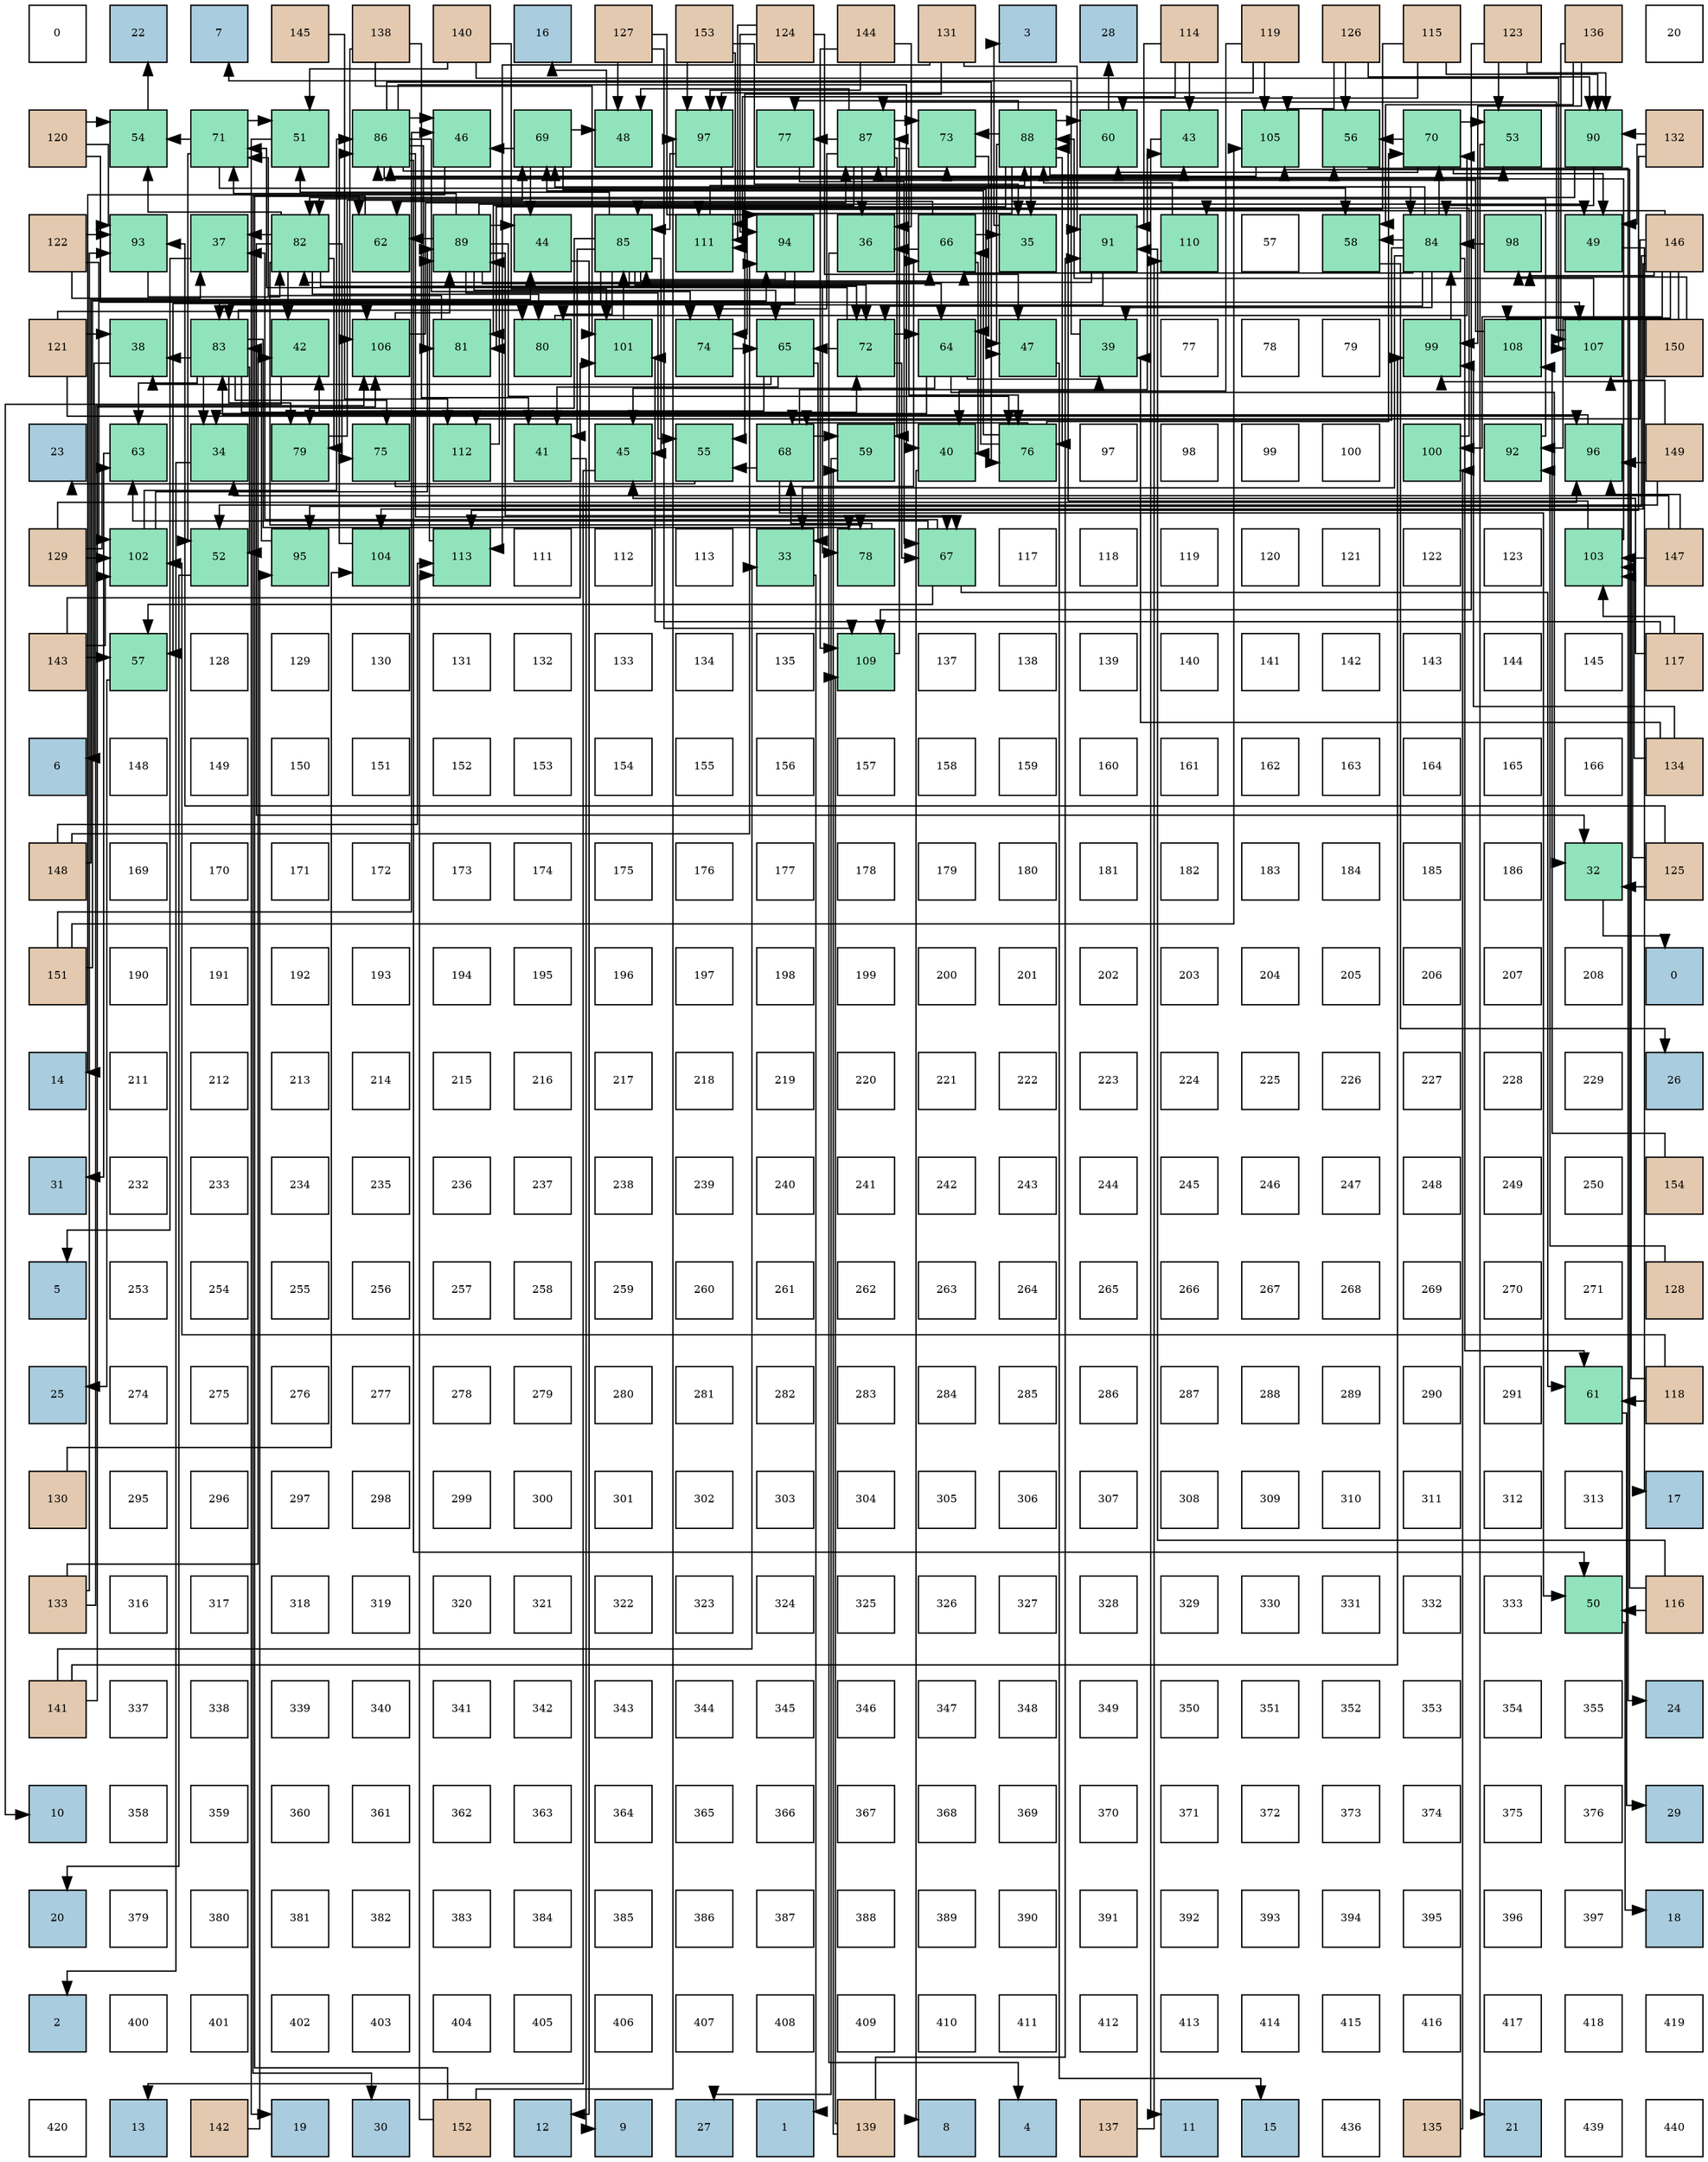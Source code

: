 digraph layout{
 rankdir=TB;
 splines=ortho;
 node [style=filled shape=square fixedsize=true width=0.6];
0[label="0", fontsize=8, fillcolor="#ffffff"];
1[label="22", fontsize=8, fillcolor="#a9ccde"];
2[label="7", fontsize=8, fillcolor="#a9ccde"];
3[label="145", fontsize=8, fillcolor="#e3c9af"];
4[label="138", fontsize=8, fillcolor="#e3c9af"];
5[label="140", fontsize=8, fillcolor="#e3c9af"];
6[label="16", fontsize=8, fillcolor="#a9ccde"];
7[label="127", fontsize=8, fillcolor="#e3c9af"];
8[label="153", fontsize=8, fillcolor="#e3c9af"];
9[label="124", fontsize=8, fillcolor="#e3c9af"];
10[label="144", fontsize=8, fillcolor="#e3c9af"];
11[label="131", fontsize=8, fillcolor="#e3c9af"];
12[label="3", fontsize=8, fillcolor="#a9ccde"];
13[label="28", fontsize=8, fillcolor="#a9ccde"];
14[label="114", fontsize=8, fillcolor="#e3c9af"];
15[label="119", fontsize=8, fillcolor="#e3c9af"];
16[label="126", fontsize=8, fillcolor="#e3c9af"];
17[label="115", fontsize=8, fillcolor="#e3c9af"];
18[label="123", fontsize=8, fillcolor="#e3c9af"];
19[label="136", fontsize=8, fillcolor="#e3c9af"];
20[label="20", fontsize=8, fillcolor="#ffffff"];
21[label="120", fontsize=8, fillcolor="#e3c9af"];
22[label="54", fontsize=8, fillcolor="#91e3bb"];
23[label="71", fontsize=8, fillcolor="#91e3bb"];
24[label="51", fontsize=8, fillcolor="#91e3bb"];
25[label="86", fontsize=8, fillcolor="#91e3bb"];
26[label="46", fontsize=8, fillcolor="#91e3bb"];
27[label="69", fontsize=8, fillcolor="#91e3bb"];
28[label="48", fontsize=8, fillcolor="#91e3bb"];
29[label="97", fontsize=8, fillcolor="#91e3bb"];
30[label="77", fontsize=8, fillcolor="#91e3bb"];
31[label="87", fontsize=8, fillcolor="#91e3bb"];
32[label="73", fontsize=8, fillcolor="#91e3bb"];
33[label="88", fontsize=8, fillcolor="#91e3bb"];
34[label="60", fontsize=8, fillcolor="#91e3bb"];
35[label="43", fontsize=8, fillcolor="#91e3bb"];
36[label="105", fontsize=8, fillcolor="#91e3bb"];
37[label="56", fontsize=8, fillcolor="#91e3bb"];
38[label="70", fontsize=8, fillcolor="#91e3bb"];
39[label="53", fontsize=8, fillcolor="#91e3bb"];
40[label="90", fontsize=8, fillcolor="#91e3bb"];
41[label="132", fontsize=8, fillcolor="#e3c9af"];
42[label="122", fontsize=8, fillcolor="#e3c9af"];
43[label="93", fontsize=8, fillcolor="#91e3bb"];
44[label="37", fontsize=8, fillcolor="#91e3bb"];
45[label="82", fontsize=8, fillcolor="#91e3bb"];
46[label="62", fontsize=8, fillcolor="#91e3bb"];
47[label="89", fontsize=8, fillcolor="#91e3bb"];
48[label="44", fontsize=8, fillcolor="#91e3bb"];
49[label="85", fontsize=8, fillcolor="#91e3bb"];
50[label="111", fontsize=8, fillcolor="#91e3bb"];
51[label="94", fontsize=8, fillcolor="#91e3bb"];
52[label="36", fontsize=8, fillcolor="#91e3bb"];
53[label="66", fontsize=8, fillcolor="#91e3bb"];
54[label="35", fontsize=8, fillcolor="#91e3bb"];
55[label="91", fontsize=8, fillcolor="#91e3bb"];
56[label="110", fontsize=8, fillcolor="#91e3bb"];
57[label="57", fontsize=8, fillcolor="#ffffff"];
58[label="58", fontsize=8, fillcolor="#91e3bb"];
59[label="84", fontsize=8, fillcolor="#91e3bb"];
60[label="98", fontsize=8, fillcolor="#91e3bb"];
61[label="49", fontsize=8, fillcolor="#91e3bb"];
62[label="146", fontsize=8, fillcolor="#e3c9af"];
63[label="121", fontsize=8, fillcolor="#e3c9af"];
64[label="38", fontsize=8, fillcolor="#91e3bb"];
65[label="83", fontsize=8, fillcolor="#91e3bb"];
66[label="42", fontsize=8, fillcolor="#91e3bb"];
67[label="106", fontsize=8, fillcolor="#91e3bb"];
68[label="81", fontsize=8, fillcolor="#91e3bb"];
69[label="80", fontsize=8, fillcolor="#91e3bb"];
70[label="101", fontsize=8, fillcolor="#91e3bb"];
71[label="74", fontsize=8, fillcolor="#91e3bb"];
72[label="65", fontsize=8, fillcolor="#91e3bb"];
73[label="72", fontsize=8, fillcolor="#91e3bb"];
74[label="64", fontsize=8, fillcolor="#91e3bb"];
75[label="47", fontsize=8, fillcolor="#91e3bb"];
76[label="39", fontsize=8, fillcolor="#91e3bb"];
77[label="77", fontsize=8, fillcolor="#ffffff"];
78[label="78", fontsize=8, fillcolor="#ffffff"];
79[label="79", fontsize=8, fillcolor="#ffffff"];
80[label="99", fontsize=8, fillcolor="#91e3bb"];
81[label="108", fontsize=8, fillcolor="#91e3bb"];
82[label="107", fontsize=8, fillcolor="#91e3bb"];
83[label="150", fontsize=8, fillcolor="#e3c9af"];
84[label="23", fontsize=8, fillcolor="#a9ccde"];
85[label="63", fontsize=8, fillcolor="#91e3bb"];
86[label="34", fontsize=8, fillcolor="#91e3bb"];
87[label="79", fontsize=8, fillcolor="#91e3bb"];
88[label="75", fontsize=8, fillcolor="#91e3bb"];
89[label="112", fontsize=8, fillcolor="#91e3bb"];
90[label="41", fontsize=8, fillcolor="#91e3bb"];
91[label="45", fontsize=8, fillcolor="#91e3bb"];
92[label="55", fontsize=8, fillcolor="#91e3bb"];
93[label="68", fontsize=8, fillcolor="#91e3bb"];
94[label="59", fontsize=8, fillcolor="#91e3bb"];
95[label="40", fontsize=8, fillcolor="#91e3bb"];
96[label="76", fontsize=8, fillcolor="#91e3bb"];
97[label="97", fontsize=8, fillcolor="#ffffff"];
98[label="98", fontsize=8, fillcolor="#ffffff"];
99[label="99", fontsize=8, fillcolor="#ffffff"];
100[label="100", fontsize=8, fillcolor="#ffffff"];
101[label="100", fontsize=8, fillcolor="#91e3bb"];
102[label="92", fontsize=8, fillcolor="#91e3bb"];
103[label="96", fontsize=8, fillcolor="#91e3bb"];
104[label="149", fontsize=8, fillcolor="#e3c9af"];
105[label="129", fontsize=8, fillcolor="#e3c9af"];
106[label="102", fontsize=8, fillcolor="#91e3bb"];
107[label="52", fontsize=8, fillcolor="#91e3bb"];
108[label="95", fontsize=8, fillcolor="#91e3bb"];
109[label="104", fontsize=8, fillcolor="#91e3bb"];
110[label="113", fontsize=8, fillcolor="#91e3bb"];
111[label="111", fontsize=8, fillcolor="#ffffff"];
112[label="112", fontsize=8, fillcolor="#ffffff"];
113[label="113", fontsize=8, fillcolor="#ffffff"];
114[label="33", fontsize=8, fillcolor="#91e3bb"];
115[label="78", fontsize=8, fillcolor="#91e3bb"];
116[label="67", fontsize=8, fillcolor="#91e3bb"];
117[label="117", fontsize=8, fillcolor="#ffffff"];
118[label="118", fontsize=8, fillcolor="#ffffff"];
119[label="119", fontsize=8, fillcolor="#ffffff"];
120[label="120", fontsize=8, fillcolor="#ffffff"];
121[label="121", fontsize=8, fillcolor="#ffffff"];
122[label="122", fontsize=8, fillcolor="#ffffff"];
123[label="123", fontsize=8, fillcolor="#ffffff"];
124[label="103", fontsize=8, fillcolor="#91e3bb"];
125[label="147", fontsize=8, fillcolor="#e3c9af"];
126[label="143", fontsize=8, fillcolor="#e3c9af"];
127[label="57", fontsize=8, fillcolor="#91e3bb"];
128[label="128", fontsize=8, fillcolor="#ffffff"];
129[label="129", fontsize=8, fillcolor="#ffffff"];
130[label="130", fontsize=8, fillcolor="#ffffff"];
131[label="131", fontsize=8, fillcolor="#ffffff"];
132[label="132", fontsize=8, fillcolor="#ffffff"];
133[label="133", fontsize=8, fillcolor="#ffffff"];
134[label="134", fontsize=8, fillcolor="#ffffff"];
135[label="135", fontsize=8, fillcolor="#ffffff"];
136[label="109", fontsize=8, fillcolor="#91e3bb"];
137[label="137", fontsize=8, fillcolor="#ffffff"];
138[label="138", fontsize=8, fillcolor="#ffffff"];
139[label="139", fontsize=8, fillcolor="#ffffff"];
140[label="140", fontsize=8, fillcolor="#ffffff"];
141[label="141", fontsize=8, fillcolor="#ffffff"];
142[label="142", fontsize=8, fillcolor="#ffffff"];
143[label="143", fontsize=8, fillcolor="#ffffff"];
144[label="144", fontsize=8, fillcolor="#ffffff"];
145[label="145", fontsize=8, fillcolor="#ffffff"];
146[label="117", fontsize=8, fillcolor="#e3c9af"];
147[label="6", fontsize=8, fillcolor="#a9ccde"];
148[label="148", fontsize=8, fillcolor="#ffffff"];
149[label="149", fontsize=8, fillcolor="#ffffff"];
150[label="150", fontsize=8, fillcolor="#ffffff"];
151[label="151", fontsize=8, fillcolor="#ffffff"];
152[label="152", fontsize=8, fillcolor="#ffffff"];
153[label="153", fontsize=8, fillcolor="#ffffff"];
154[label="154", fontsize=8, fillcolor="#ffffff"];
155[label="155", fontsize=8, fillcolor="#ffffff"];
156[label="156", fontsize=8, fillcolor="#ffffff"];
157[label="157", fontsize=8, fillcolor="#ffffff"];
158[label="158", fontsize=8, fillcolor="#ffffff"];
159[label="159", fontsize=8, fillcolor="#ffffff"];
160[label="160", fontsize=8, fillcolor="#ffffff"];
161[label="161", fontsize=8, fillcolor="#ffffff"];
162[label="162", fontsize=8, fillcolor="#ffffff"];
163[label="163", fontsize=8, fillcolor="#ffffff"];
164[label="164", fontsize=8, fillcolor="#ffffff"];
165[label="165", fontsize=8, fillcolor="#ffffff"];
166[label="166", fontsize=8, fillcolor="#ffffff"];
167[label="134", fontsize=8, fillcolor="#e3c9af"];
168[label="148", fontsize=8, fillcolor="#e3c9af"];
169[label="169", fontsize=8, fillcolor="#ffffff"];
170[label="170", fontsize=8, fillcolor="#ffffff"];
171[label="171", fontsize=8, fillcolor="#ffffff"];
172[label="172", fontsize=8, fillcolor="#ffffff"];
173[label="173", fontsize=8, fillcolor="#ffffff"];
174[label="174", fontsize=8, fillcolor="#ffffff"];
175[label="175", fontsize=8, fillcolor="#ffffff"];
176[label="176", fontsize=8, fillcolor="#ffffff"];
177[label="177", fontsize=8, fillcolor="#ffffff"];
178[label="178", fontsize=8, fillcolor="#ffffff"];
179[label="179", fontsize=8, fillcolor="#ffffff"];
180[label="180", fontsize=8, fillcolor="#ffffff"];
181[label="181", fontsize=8, fillcolor="#ffffff"];
182[label="182", fontsize=8, fillcolor="#ffffff"];
183[label="183", fontsize=8, fillcolor="#ffffff"];
184[label="184", fontsize=8, fillcolor="#ffffff"];
185[label="185", fontsize=8, fillcolor="#ffffff"];
186[label="186", fontsize=8, fillcolor="#ffffff"];
187[label="32", fontsize=8, fillcolor="#91e3bb"];
188[label="125", fontsize=8, fillcolor="#e3c9af"];
189[label="151", fontsize=8, fillcolor="#e3c9af"];
190[label="190", fontsize=8, fillcolor="#ffffff"];
191[label="191", fontsize=8, fillcolor="#ffffff"];
192[label="192", fontsize=8, fillcolor="#ffffff"];
193[label="193", fontsize=8, fillcolor="#ffffff"];
194[label="194", fontsize=8, fillcolor="#ffffff"];
195[label="195", fontsize=8, fillcolor="#ffffff"];
196[label="196", fontsize=8, fillcolor="#ffffff"];
197[label="197", fontsize=8, fillcolor="#ffffff"];
198[label="198", fontsize=8, fillcolor="#ffffff"];
199[label="199", fontsize=8, fillcolor="#ffffff"];
200[label="200", fontsize=8, fillcolor="#ffffff"];
201[label="201", fontsize=8, fillcolor="#ffffff"];
202[label="202", fontsize=8, fillcolor="#ffffff"];
203[label="203", fontsize=8, fillcolor="#ffffff"];
204[label="204", fontsize=8, fillcolor="#ffffff"];
205[label="205", fontsize=8, fillcolor="#ffffff"];
206[label="206", fontsize=8, fillcolor="#ffffff"];
207[label="207", fontsize=8, fillcolor="#ffffff"];
208[label="208", fontsize=8, fillcolor="#ffffff"];
209[label="0", fontsize=8, fillcolor="#a9ccde"];
210[label="14", fontsize=8, fillcolor="#a9ccde"];
211[label="211", fontsize=8, fillcolor="#ffffff"];
212[label="212", fontsize=8, fillcolor="#ffffff"];
213[label="213", fontsize=8, fillcolor="#ffffff"];
214[label="214", fontsize=8, fillcolor="#ffffff"];
215[label="215", fontsize=8, fillcolor="#ffffff"];
216[label="216", fontsize=8, fillcolor="#ffffff"];
217[label="217", fontsize=8, fillcolor="#ffffff"];
218[label="218", fontsize=8, fillcolor="#ffffff"];
219[label="219", fontsize=8, fillcolor="#ffffff"];
220[label="220", fontsize=8, fillcolor="#ffffff"];
221[label="221", fontsize=8, fillcolor="#ffffff"];
222[label="222", fontsize=8, fillcolor="#ffffff"];
223[label="223", fontsize=8, fillcolor="#ffffff"];
224[label="224", fontsize=8, fillcolor="#ffffff"];
225[label="225", fontsize=8, fillcolor="#ffffff"];
226[label="226", fontsize=8, fillcolor="#ffffff"];
227[label="227", fontsize=8, fillcolor="#ffffff"];
228[label="228", fontsize=8, fillcolor="#ffffff"];
229[label="229", fontsize=8, fillcolor="#ffffff"];
230[label="26", fontsize=8, fillcolor="#a9ccde"];
231[label="31", fontsize=8, fillcolor="#a9ccde"];
232[label="232", fontsize=8, fillcolor="#ffffff"];
233[label="233", fontsize=8, fillcolor="#ffffff"];
234[label="234", fontsize=8, fillcolor="#ffffff"];
235[label="235", fontsize=8, fillcolor="#ffffff"];
236[label="236", fontsize=8, fillcolor="#ffffff"];
237[label="237", fontsize=8, fillcolor="#ffffff"];
238[label="238", fontsize=8, fillcolor="#ffffff"];
239[label="239", fontsize=8, fillcolor="#ffffff"];
240[label="240", fontsize=8, fillcolor="#ffffff"];
241[label="241", fontsize=8, fillcolor="#ffffff"];
242[label="242", fontsize=8, fillcolor="#ffffff"];
243[label="243", fontsize=8, fillcolor="#ffffff"];
244[label="244", fontsize=8, fillcolor="#ffffff"];
245[label="245", fontsize=8, fillcolor="#ffffff"];
246[label="246", fontsize=8, fillcolor="#ffffff"];
247[label="247", fontsize=8, fillcolor="#ffffff"];
248[label="248", fontsize=8, fillcolor="#ffffff"];
249[label="249", fontsize=8, fillcolor="#ffffff"];
250[label="250", fontsize=8, fillcolor="#ffffff"];
251[label="154", fontsize=8, fillcolor="#e3c9af"];
252[label="5", fontsize=8, fillcolor="#a9ccde"];
253[label="253", fontsize=8, fillcolor="#ffffff"];
254[label="254", fontsize=8, fillcolor="#ffffff"];
255[label="255", fontsize=8, fillcolor="#ffffff"];
256[label="256", fontsize=8, fillcolor="#ffffff"];
257[label="257", fontsize=8, fillcolor="#ffffff"];
258[label="258", fontsize=8, fillcolor="#ffffff"];
259[label="259", fontsize=8, fillcolor="#ffffff"];
260[label="260", fontsize=8, fillcolor="#ffffff"];
261[label="261", fontsize=8, fillcolor="#ffffff"];
262[label="262", fontsize=8, fillcolor="#ffffff"];
263[label="263", fontsize=8, fillcolor="#ffffff"];
264[label="264", fontsize=8, fillcolor="#ffffff"];
265[label="265", fontsize=8, fillcolor="#ffffff"];
266[label="266", fontsize=8, fillcolor="#ffffff"];
267[label="267", fontsize=8, fillcolor="#ffffff"];
268[label="268", fontsize=8, fillcolor="#ffffff"];
269[label="269", fontsize=8, fillcolor="#ffffff"];
270[label="270", fontsize=8, fillcolor="#ffffff"];
271[label="271", fontsize=8, fillcolor="#ffffff"];
272[label="128", fontsize=8, fillcolor="#e3c9af"];
273[label="25", fontsize=8, fillcolor="#a9ccde"];
274[label="274", fontsize=8, fillcolor="#ffffff"];
275[label="275", fontsize=8, fillcolor="#ffffff"];
276[label="276", fontsize=8, fillcolor="#ffffff"];
277[label="277", fontsize=8, fillcolor="#ffffff"];
278[label="278", fontsize=8, fillcolor="#ffffff"];
279[label="279", fontsize=8, fillcolor="#ffffff"];
280[label="280", fontsize=8, fillcolor="#ffffff"];
281[label="281", fontsize=8, fillcolor="#ffffff"];
282[label="282", fontsize=8, fillcolor="#ffffff"];
283[label="283", fontsize=8, fillcolor="#ffffff"];
284[label="284", fontsize=8, fillcolor="#ffffff"];
285[label="285", fontsize=8, fillcolor="#ffffff"];
286[label="286", fontsize=8, fillcolor="#ffffff"];
287[label="287", fontsize=8, fillcolor="#ffffff"];
288[label="288", fontsize=8, fillcolor="#ffffff"];
289[label="289", fontsize=8, fillcolor="#ffffff"];
290[label="290", fontsize=8, fillcolor="#ffffff"];
291[label="291", fontsize=8, fillcolor="#ffffff"];
292[label="61", fontsize=8, fillcolor="#91e3bb"];
293[label="118", fontsize=8, fillcolor="#e3c9af"];
294[label="130", fontsize=8, fillcolor="#e3c9af"];
295[label="295", fontsize=8, fillcolor="#ffffff"];
296[label="296", fontsize=8, fillcolor="#ffffff"];
297[label="297", fontsize=8, fillcolor="#ffffff"];
298[label="298", fontsize=8, fillcolor="#ffffff"];
299[label="299", fontsize=8, fillcolor="#ffffff"];
300[label="300", fontsize=8, fillcolor="#ffffff"];
301[label="301", fontsize=8, fillcolor="#ffffff"];
302[label="302", fontsize=8, fillcolor="#ffffff"];
303[label="303", fontsize=8, fillcolor="#ffffff"];
304[label="304", fontsize=8, fillcolor="#ffffff"];
305[label="305", fontsize=8, fillcolor="#ffffff"];
306[label="306", fontsize=8, fillcolor="#ffffff"];
307[label="307", fontsize=8, fillcolor="#ffffff"];
308[label="308", fontsize=8, fillcolor="#ffffff"];
309[label="309", fontsize=8, fillcolor="#ffffff"];
310[label="310", fontsize=8, fillcolor="#ffffff"];
311[label="311", fontsize=8, fillcolor="#ffffff"];
312[label="312", fontsize=8, fillcolor="#ffffff"];
313[label="313", fontsize=8, fillcolor="#ffffff"];
314[label="17", fontsize=8, fillcolor="#a9ccde"];
315[label="133", fontsize=8, fillcolor="#e3c9af"];
316[label="316", fontsize=8, fillcolor="#ffffff"];
317[label="317", fontsize=8, fillcolor="#ffffff"];
318[label="318", fontsize=8, fillcolor="#ffffff"];
319[label="319", fontsize=8, fillcolor="#ffffff"];
320[label="320", fontsize=8, fillcolor="#ffffff"];
321[label="321", fontsize=8, fillcolor="#ffffff"];
322[label="322", fontsize=8, fillcolor="#ffffff"];
323[label="323", fontsize=8, fillcolor="#ffffff"];
324[label="324", fontsize=8, fillcolor="#ffffff"];
325[label="325", fontsize=8, fillcolor="#ffffff"];
326[label="326", fontsize=8, fillcolor="#ffffff"];
327[label="327", fontsize=8, fillcolor="#ffffff"];
328[label="328", fontsize=8, fillcolor="#ffffff"];
329[label="329", fontsize=8, fillcolor="#ffffff"];
330[label="330", fontsize=8, fillcolor="#ffffff"];
331[label="331", fontsize=8, fillcolor="#ffffff"];
332[label="332", fontsize=8, fillcolor="#ffffff"];
333[label="333", fontsize=8, fillcolor="#ffffff"];
334[label="50", fontsize=8, fillcolor="#91e3bb"];
335[label="116", fontsize=8, fillcolor="#e3c9af"];
336[label="141", fontsize=8, fillcolor="#e3c9af"];
337[label="337", fontsize=8, fillcolor="#ffffff"];
338[label="338", fontsize=8, fillcolor="#ffffff"];
339[label="339", fontsize=8, fillcolor="#ffffff"];
340[label="340", fontsize=8, fillcolor="#ffffff"];
341[label="341", fontsize=8, fillcolor="#ffffff"];
342[label="342", fontsize=8, fillcolor="#ffffff"];
343[label="343", fontsize=8, fillcolor="#ffffff"];
344[label="344", fontsize=8, fillcolor="#ffffff"];
345[label="345", fontsize=8, fillcolor="#ffffff"];
346[label="346", fontsize=8, fillcolor="#ffffff"];
347[label="347", fontsize=8, fillcolor="#ffffff"];
348[label="348", fontsize=8, fillcolor="#ffffff"];
349[label="349", fontsize=8, fillcolor="#ffffff"];
350[label="350", fontsize=8, fillcolor="#ffffff"];
351[label="351", fontsize=8, fillcolor="#ffffff"];
352[label="352", fontsize=8, fillcolor="#ffffff"];
353[label="353", fontsize=8, fillcolor="#ffffff"];
354[label="354", fontsize=8, fillcolor="#ffffff"];
355[label="355", fontsize=8, fillcolor="#ffffff"];
356[label="24", fontsize=8, fillcolor="#a9ccde"];
357[label="10", fontsize=8, fillcolor="#a9ccde"];
358[label="358", fontsize=8, fillcolor="#ffffff"];
359[label="359", fontsize=8, fillcolor="#ffffff"];
360[label="360", fontsize=8, fillcolor="#ffffff"];
361[label="361", fontsize=8, fillcolor="#ffffff"];
362[label="362", fontsize=8, fillcolor="#ffffff"];
363[label="363", fontsize=8, fillcolor="#ffffff"];
364[label="364", fontsize=8, fillcolor="#ffffff"];
365[label="365", fontsize=8, fillcolor="#ffffff"];
366[label="366", fontsize=8, fillcolor="#ffffff"];
367[label="367", fontsize=8, fillcolor="#ffffff"];
368[label="368", fontsize=8, fillcolor="#ffffff"];
369[label="369", fontsize=8, fillcolor="#ffffff"];
370[label="370", fontsize=8, fillcolor="#ffffff"];
371[label="371", fontsize=8, fillcolor="#ffffff"];
372[label="372", fontsize=8, fillcolor="#ffffff"];
373[label="373", fontsize=8, fillcolor="#ffffff"];
374[label="374", fontsize=8, fillcolor="#ffffff"];
375[label="375", fontsize=8, fillcolor="#ffffff"];
376[label="376", fontsize=8, fillcolor="#ffffff"];
377[label="29", fontsize=8, fillcolor="#a9ccde"];
378[label="20", fontsize=8, fillcolor="#a9ccde"];
379[label="379", fontsize=8, fillcolor="#ffffff"];
380[label="380", fontsize=8, fillcolor="#ffffff"];
381[label="381", fontsize=8, fillcolor="#ffffff"];
382[label="382", fontsize=8, fillcolor="#ffffff"];
383[label="383", fontsize=8, fillcolor="#ffffff"];
384[label="384", fontsize=8, fillcolor="#ffffff"];
385[label="385", fontsize=8, fillcolor="#ffffff"];
386[label="386", fontsize=8, fillcolor="#ffffff"];
387[label="387", fontsize=8, fillcolor="#ffffff"];
388[label="388", fontsize=8, fillcolor="#ffffff"];
389[label="389", fontsize=8, fillcolor="#ffffff"];
390[label="390", fontsize=8, fillcolor="#ffffff"];
391[label="391", fontsize=8, fillcolor="#ffffff"];
392[label="392", fontsize=8, fillcolor="#ffffff"];
393[label="393", fontsize=8, fillcolor="#ffffff"];
394[label="394", fontsize=8, fillcolor="#ffffff"];
395[label="395", fontsize=8, fillcolor="#ffffff"];
396[label="396", fontsize=8, fillcolor="#ffffff"];
397[label="397", fontsize=8, fillcolor="#ffffff"];
398[label="18", fontsize=8, fillcolor="#a9ccde"];
399[label="2", fontsize=8, fillcolor="#a9ccde"];
400[label="400", fontsize=8, fillcolor="#ffffff"];
401[label="401", fontsize=8, fillcolor="#ffffff"];
402[label="402", fontsize=8, fillcolor="#ffffff"];
403[label="403", fontsize=8, fillcolor="#ffffff"];
404[label="404", fontsize=8, fillcolor="#ffffff"];
405[label="405", fontsize=8, fillcolor="#ffffff"];
406[label="406", fontsize=8, fillcolor="#ffffff"];
407[label="407", fontsize=8, fillcolor="#ffffff"];
408[label="408", fontsize=8, fillcolor="#ffffff"];
409[label="409", fontsize=8, fillcolor="#ffffff"];
410[label="410", fontsize=8, fillcolor="#ffffff"];
411[label="411", fontsize=8, fillcolor="#ffffff"];
412[label="412", fontsize=8, fillcolor="#ffffff"];
413[label="413", fontsize=8, fillcolor="#ffffff"];
414[label="414", fontsize=8, fillcolor="#ffffff"];
415[label="415", fontsize=8, fillcolor="#ffffff"];
416[label="416", fontsize=8, fillcolor="#ffffff"];
417[label="417", fontsize=8, fillcolor="#ffffff"];
418[label="418", fontsize=8, fillcolor="#ffffff"];
419[label="419", fontsize=8, fillcolor="#ffffff"];
420[label="420", fontsize=8, fillcolor="#ffffff"];
421[label="13", fontsize=8, fillcolor="#a9ccde"];
422[label="142", fontsize=8, fillcolor="#e3c9af"];
423[label="19", fontsize=8, fillcolor="#a9ccde"];
424[label="30", fontsize=8, fillcolor="#a9ccde"];
425[label="152", fontsize=8, fillcolor="#e3c9af"];
426[label="12", fontsize=8, fillcolor="#a9ccde"];
427[label="9", fontsize=8, fillcolor="#a9ccde"];
428[label="27", fontsize=8, fillcolor="#a9ccde"];
429[label="1", fontsize=8, fillcolor="#a9ccde"];
430[label="139", fontsize=8, fillcolor="#e3c9af"];
431[label="8", fontsize=8, fillcolor="#a9ccde"];
432[label="4", fontsize=8, fillcolor="#a9ccde"];
433[label="137", fontsize=8, fillcolor="#e3c9af"];
434[label="11", fontsize=8, fillcolor="#a9ccde"];
435[label="15", fontsize=8, fillcolor="#a9ccde"];
436[label="436", fontsize=8, fillcolor="#ffffff"];
437[label="135", fontsize=8, fillcolor="#e3c9af"];
438[label="21", fontsize=8, fillcolor="#a9ccde"];
439[label="439", fontsize=8, fillcolor="#ffffff"];
440[label="440", fontsize=8, fillcolor="#ffffff"];
edge [constraint=false, style=vis];187 -> 209;
114 -> 429;
86 -> 399;
54 -> 12;
52 -> 432;
44 -> 252;
64 -> 147;
76 -> 2;
95 -> 431;
90 -> 427;
66 -> 357;
35 -> 434;
48 -> 426;
91 -> 421;
26 -> 210;
75 -> 435;
28 -> 6;
61 -> 314;
334 -> 398;
24 -> 423;
107 -> 378;
39 -> 438;
22 -> 1;
92 -> 84;
37 -> 356;
127 -> 273;
58 -> 230;
94 -> 428;
34 -> 13;
292 -> 377;
46 -> 424;
85 -> 231;
74 -> 187;
74 -> 86;
74 -> 76;
74 -> 91;
72 -> 114;
72 -> 64;
72 -> 90;
72 -> 66;
53 -> 54;
53 -> 52;
53 -> 95;
53 -> 46;
116 -> 44;
116 -> 127;
116 -> 292;
116 -> 85;
93 -> 35;
93 -> 334;
93 -> 92;
93 -> 94;
27 -> 48;
27 -> 26;
27 -> 75;
27 -> 28;
38 -> 61;
38 -> 39;
38 -> 37;
38 -> 34;
23 -> 24;
23 -> 107;
23 -> 22;
23 -> 58;
73 -> 74;
73 -> 72;
73 -> 116;
73 -> 23;
32 -> 74;
71 -> 72;
88 -> 53;
96 -> 53;
96 -> 93;
96 -> 27;
96 -> 38;
30 -> 116;
115 -> 93;
87 -> 27;
69 -> 38;
68 -> 23;
45 -> 187;
45 -> 44;
45 -> 66;
45 -> 22;
45 -> 73;
45 -> 88;
45 -> 115;
45 -> 87;
45 -> 69;
65 -> 86;
65 -> 64;
65 -> 107;
65 -> 85;
65 -> 73;
65 -> 88;
65 -> 115;
65 -> 87;
65 -> 69;
59 -> 114;
59 -> 76;
59 -> 58;
59 -> 292;
59 -> 53;
59 -> 93;
59 -> 27;
59 -> 38;
59 -> 73;
49 -> 90;
49 -> 91;
49 -> 24;
49 -> 127;
49 -> 53;
49 -> 73;
49 -> 115;
49 -> 87;
49 -> 69;
25 -> 95;
25 -> 26;
25 -> 334;
25 -> 37;
25 -> 116;
25 -> 32;
25 -> 71;
25 -> 96;
25 -> 68;
31 -> 52;
31 -> 28;
31 -> 39;
31 -> 94;
31 -> 32;
31 -> 71;
31 -> 96;
31 -> 30;
31 -> 68;
33 -> 54;
33 -> 35;
33 -> 75;
33 -> 34;
33 -> 32;
33 -> 71;
33 -> 96;
33 -> 30;
33 -> 68;
47 -> 48;
47 -> 61;
47 -> 92;
47 -> 46;
47 -> 74;
47 -> 72;
47 -> 116;
47 -> 23;
47 -> 96;
40 -> 45;
40 -> 59;
55 -> 45;
55 -> 65;
102 -> 45;
43 -> 45;
51 -> 65;
51 -> 49;
108 -> 65;
103 -> 65;
29 -> 59;
29 -> 49;
60 -> 59;
80 -> 59;
101 -> 49;
70 -> 49;
106 -> 25;
106 -> 47;
124 -> 25;
124 -> 33;
109 -> 25;
36 -> 25;
67 -> 31;
67 -> 47;
82 -> 31;
82 -> 33;
81 -> 31;
136 -> 31;
56 -> 33;
50 -> 33;
89 -> 47;
110 -> 47;
14 -> 35;
14 -> 55;
14 -> 50;
17 -> 34;
17 -> 40;
17 -> 50;
335 -> 334;
335 -> 55;
335 -> 36;
146 -> 91;
146 -> 70;
146 -> 124;
293 -> 292;
293 -> 80;
293 -> 106;
15 -> 95;
15 -> 29;
15 -> 36;
21 -> 22;
21 -> 43;
21 -> 82;
63 -> 64;
63 -> 103;
63 -> 67;
42 -> 44;
42 -> 43;
42 -> 106;
18 -> 39;
18 -> 40;
18 -> 136;
9 -> 75;
9 -> 51;
9 -> 50;
188 -> 187;
188 -> 43;
188 -> 124;
16 -> 37;
16 -> 40;
16 -> 36;
7 -> 28;
7 -> 51;
7 -> 136;
272 -> 102;
105 -> 85;
105 -> 103;
105 -> 106;
294 -> 109;
11 -> 92;
11 -> 55;
11 -> 110;
41 -> 61;
41 -> 40;
41 -> 110;
315 -> 66;
315 -> 43;
315 -> 67;
167 -> 76;
167 -> 80;
167 -> 124;
437 -> 101;
19 -> 58;
19 -> 80;
19 -> 82;
433 -> 56;
4 -> 90;
4 -> 70;
4 -> 67;
430 -> 94;
430 -> 55;
430 -> 136;
5 -> 24;
5 -> 70;
5 -> 82;
336 -> 114;
336 -> 80;
336 -> 67;
422 -> 108;
126 -> 127;
126 -> 70;
126 -> 106;
10 -> 52;
10 -> 29;
10 -> 136;
3 -> 89;
62 -> 102;
62 -> 108;
62 -> 60;
62 -> 101;
62 -> 109;
62 -> 81;
62 -> 56;
62 -> 89;
125 -> 86;
125 -> 103;
125 -> 124;
168 -> 48;
168 -> 51;
168 -> 110;
104 -> 107;
104 -> 103;
104 -> 82;
83 -> 60;
189 -> 26;
189 -> 51;
189 -> 36;
425 -> 46;
425 -> 29;
425 -> 110;
8 -> 54;
8 -> 29;
8 -> 50;
251 -> 81;
edge [constraint=true, style=invis];
0 -> 21 -> 42 -> 63 -> 84 -> 105 -> 126 -> 147 -> 168 -> 189 -> 210 -> 231 -> 252 -> 273 -> 294 -> 315 -> 336 -> 357 -> 378 -> 399 -> 420;
1 -> 22 -> 43 -> 64 -> 85 -> 106 -> 127 -> 148 -> 169 -> 190 -> 211 -> 232 -> 253 -> 274 -> 295 -> 316 -> 337 -> 358 -> 379 -> 400 -> 421;
2 -> 23 -> 44 -> 65 -> 86 -> 107 -> 128 -> 149 -> 170 -> 191 -> 212 -> 233 -> 254 -> 275 -> 296 -> 317 -> 338 -> 359 -> 380 -> 401 -> 422;
3 -> 24 -> 45 -> 66 -> 87 -> 108 -> 129 -> 150 -> 171 -> 192 -> 213 -> 234 -> 255 -> 276 -> 297 -> 318 -> 339 -> 360 -> 381 -> 402 -> 423;
4 -> 25 -> 46 -> 67 -> 88 -> 109 -> 130 -> 151 -> 172 -> 193 -> 214 -> 235 -> 256 -> 277 -> 298 -> 319 -> 340 -> 361 -> 382 -> 403 -> 424;
5 -> 26 -> 47 -> 68 -> 89 -> 110 -> 131 -> 152 -> 173 -> 194 -> 215 -> 236 -> 257 -> 278 -> 299 -> 320 -> 341 -> 362 -> 383 -> 404 -> 425;
6 -> 27 -> 48 -> 69 -> 90 -> 111 -> 132 -> 153 -> 174 -> 195 -> 216 -> 237 -> 258 -> 279 -> 300 -> 321 -> 342 -> 363 -> 384 -> 405 -> 426;
7 -> 28 -> 49 -> 70 -> 91 -> 112 -> 133 -> 154 -> 175 -> 196 -> 217 -> 238 -> 259 -> 280 -> 301 -> 322 -> 343 -> 364 -> 385 -> 406 -> 427;
8 -> 29 -> 50 -> 71 -> 92 -> 113 -> 134 -> 155 -> 176 -> 197 -> 218 -> 239 -> 260 -> 281 -> 302 -> 323 -> 344 -> 365 -> 386 -> 407 -> 428;
9 -> 30 -> 51 -> 72 -> 93 -> 114 -> 135 -> 156 -> 177 -> 198 -> 219 -> 240 -> 261 -> 282 -> 303 -> 324 -> 345 -> 366 -> 387 -> 408 -> 429;
10 -> 31 -> 52 -> 73 -> 94 -> 115 -> 136 -> 157 -> 178 -> 199 -> 220 -> 241 -> 262 -> 283 -> 304 -> 325 -> 346 -> 367 -> 388 -> 409 -> 430;
11 -> 32 -> 53 -> 74 -> 95 -> 116 -> 137 -> 158 -> 179 -> 200 -> 221 -> 242 -> 263 -> 284 -> 305 -> 326 -> 347 -> 368 -> 389 -> 410 -> 431;
12 -> 33 -> 54 -> 75 -> 96 -> 117 -> 138 -> 159 -> 180 -> 201 -> 222 -> 243 -> 264 -> 285 -> 306 -> 327 -> 348 -> 369 -> 390 -> 411 -> 432;
13 -> 34 -> 55 -> 76 -> 97 -> 118 -> 139 -> 160 -> 181 -> 202 -> 223 -> 244 -> 265 -> 286 -> 307 -> 328 -> 349 -> 370 -> 391 -> 412 -> 433;
14 -> 35 -> 56 -> 77 -> 98 -> 119 -> 140 -> 161 -> 182 -> 203 -> 224 -> 245 -> 266 -> 287 -> 308 -> 329 -> 350 -> 371 -> 392 -> 413 -> 434;
15 -> 36 -> 57 -> 78 -> 99 -> 120 -> 141 -> 162 -> 183 -> 204 -> 225 -> 246 -> 267 -> 288 -> 309 -> 330 -> 351 -> 372 -> 393 -> 414 -> 435;
16 -> 37 -> 58 -> 79 -> 100 -> 121 -> 142 -> 163 -> 184 -> 205 -> 226 -> 247 -> 268 -> 289 -> 310 -> 331 -> 352 -> 373 -> 394 -> 415 -> 436;
17 -> 38 -> 59 -> 80 -> 101 -> 122 -> 143 -> 164 -> 185 -> 206 -> 227 -> 248 -> 269 -> 290 -> 311 -> 332 -> 353 -> 374 -> 395 -> 416 -> 437;
18 -> 39 -> 60 -> 81 -> 102 -> 123 -> 144 -> 165 -> 186 -> 207 -> 228 -> 249 -> 270 -> 291 -> 312 -> 333 -> 354 -> 375 -> 396 -> 417 -> 438;
19 -> 40 -> 61 -> 82 -> 103 -> 124 -> 145 -> 166 -> 187 -> 208 -> 229 -> 250 -> 271 -> 292 -> 313 -> 334 -> 355 -> 376 -> 397 -> 418 -> 439;
20 -> 41 -> 62 -> 83 -> 104 -> 125 -> 146 -> 167 -> 188 -> 209 -> 230 -> 251 -> 272 -> 293 -> 314 -> 335 -> 356 -> 377 -> 398 -> 419 -> 440;
rank = same {0 -> 1 -> 2 -> 3 -> 4 -> 5 -> 6 -> 7 -> 8 -> 9 -> 10 -> 11 -> 12 -> 13 -> 14 -> 15 -> 16 -> 17 -> 18 -> 19 -> 20};
rank = same {21 -> 22 -> 23 -> 24 -> 25 -> 26 -> 27 -> 28 -> 29 -> 30 -> 31 -> 32 -> 33 -> 34 -> 35 -> 36 -> 37 -> 38 -> 39 -> 40 -> 41};
rank = same {42 -> 43 -> 44 -> 45 -> 46 -> 47 -> 48 -> 49 -> 50 -> 51 -> 52 -> 53 -> 54 -> 55 -> 56 -> 57 -> 58 -> 59 -> 60 -> 61 -> 62};
rank = same {63 -> 64 -> 65 -> 66 -> 67 -> 68 -> 69 -> 70 -> 71 -> 72 -> 73 -> 74 -> 75 -> 76 -> 77 -> 78 -> 79 -> 80 -> 81 -> 82 -> 83};
rank = same {84 -> 85 -> 86 -> 87 -> 88 -> 89 -> 90 -> 91 -> 92 -> 93 -> 94 -> 95 -> 96 -> 97 -> 98 -> 99 -> 100 -> 101 -> 102 -> 103 -> 104};
rank = same {105 -> 106 -> 107 -> 108 -> 109 -> 110 -> 111 -> 112 -> 113 -> 114 -> 115 -> 116 -> 117 -> 118 -> 119 -> 120 -> 121 -> 122 -> 123 -> 124 -> 125};
rank = same {126 -> 127 -> 128 -> 129 -> 130 -> 131 -> 132 -> 133 -> 134 -> 135 -> 136 -> 137 -> 138 -> 139 -> 140 -> 141 -> 142 -> 143 -> 144 -> 145 -> 146};
rank = same {147 -> 148 -> 149 -> 150 -> 151 -> 152 -> 153 -> 154 -> 155 -> 156 -> 157 -> 158 -> 159 -> 160 -> 161 -> 162 -> 163 -> 164 -> 165 -> 166 -> 167};
rank = same {168 -> 169 -> 170 -> 171 -> 172 -> 173 -> 174 -> 175 -> 176 -> 177 -> 178 -> 179 -> 180 -> 181 -> 182 -> 183 -> 184 -> 185 -> 186 -> 187 -> 188};
rank = same {189 -> 190 -> 191 -> 192 -> 193 -> 194 -> 195 -> 196 -> 197 -> 198 -> 199 -> 200 -> 201 -> 202 -> 203 -> 204 -> 205 -> 206 -> 207 -> 208 -> 209};
rank = same {210 -> 211 -> 212 -> 213 -> 214 -> 215 -> 216 -> 217 -> 218 -> 219 -> 220 -> 221 -> 222 -> 223 -> 224 -> 225 -> 226 -> 227 -> 228 -> 229 -> 230};
rank = same {231 -> 232 -> 233 -> 234 -> 235 -> 236 -> 237 -> 238 -> 239 -> 240 -> 241 -> 242 -> 243 -> 244 -> 245 -> 246 -> 247 -> 248 -> 249 -> 250 -> 251};
rank = same {252 -> 253 -> 254 -> 255 -> 256 -> 257 -> 258 -> 259 -> 260 -> 261 -> 262 -> 263 -> 264 -> 265 -> 266 -> 267 -> 268 -> 269 -> 270 -> 271 -> 272};
rank = same {273 -> 274 -> 275 -> 276 -> 277 -> 278 -> 279 -> 280 -> 281 -> 282 -> 283 -> 284 -> 285 -> 286 -> 287 -> 288 -> 289 -> 290 -> 291 -> 292 -> 293};
rank = same {294 -> 295 -> 296 -> 297 -> 298 -> 299 -> 300 -> 301 -> 302 -> 303 -> 304 -> 305 -> 306 -> 307 -> 308 -> 309 -> 310 -> 311 -> 312 -> 313 -> 314};
rank = same {315 -> 316 -> 317 -> 318 -> 319 -> 320 -> 321 -> 322 -> 323 -> 324 -> 325 -> 326 -> 327 -> 328 -> 329 -> 330 -> 331 -> 332 -> 333 -> 334 -> 335};
rank = same {336 -> 337 -> 338 -> 339 -> 340 -> 341 -> 342 -> 343 -> 344 -> 345 -> 346 -> 347 -> 348 -> 349 -> 350 -> 351 -> 352 -> 353 -> 354 -> 355 -> 356};
rank = same {357 -> 358 -> 359 -> 360 -> 361 -> 362 -> 363 -> 364 -> 365 -> 366 -> 367 -> 368 -> 369 -> 370 -> 371 -> 372 -> 373 -> 374 -> 375 -> 376 -> 377};
rank = same {378 -> 379 -> 380 -> 381 -> 382 -> 383 -> 384 -> 385 -> 386 -> 387 -> 388 -> 389 -> 390 -> 391 -> 392 -> 393 -> 394 -> 395 -> 396 -> 397 -> 398};
rank = same {399 -> 400 -> 401 -> 402 -> 403 -> 404 -> 405 -> 406 -> 407 -> 408 -> 409 -> 410 -> 411 -> 412 -> 413 -> 414 -> 415 -> 416 -> 417 -> 418 -> 419};
rank = same {420 -> 421 -> 422 -> 423 -> 424 -> 425 -> 426 -> 427 -> 428 -> 429 -> 430 -> 431 -> 432 -> 433 -> 434 -> 435 -> 436 -> 437 -> 438 -> 439 -> 440};
}